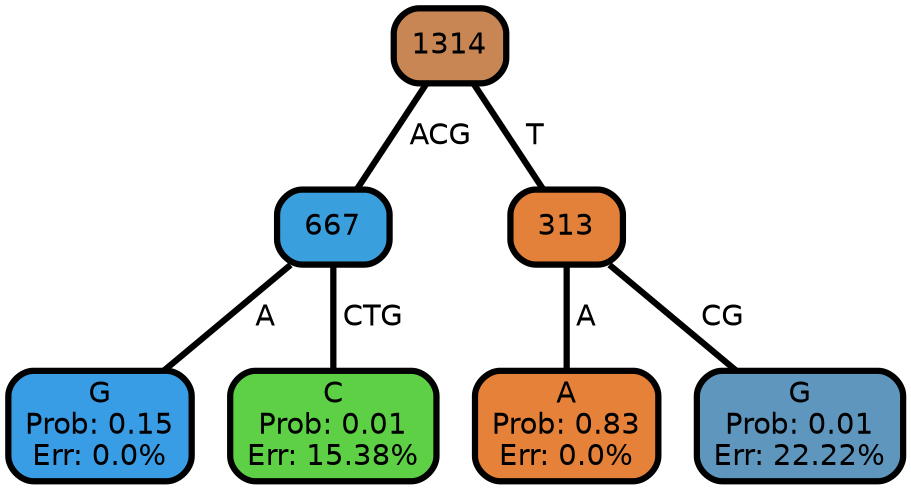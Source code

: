 graph Tree {
node [shape=box, style="filled, rounded", color="black",penwidth="3", fontname=helvetica] ;
graph [splines=straight, bgcolor=transparent, dpi=600] ;
edge [fontname=helvetica,color=black] ;
1 [label="1314", fillcolor="#c88654",fontcolor="black"] ;
2 [label="667", fillcolor="#3a9fdd",fontcolor="black"] ;
3 [label="G
Prob: 0.15
Err: 0.0%", fillcolor="#399de5",fontcolor="black"] ;
4 [label="C
Prob: 0.01
Err: 15.38%", fillcolor="#5ed046",fontcolor="black"] ;
5 [label="313", fillcolor="#e3813a",fontcolor="black"] ;
6 [label="A
Prob: 0.83
Err: 0.0%", fillcolor="#e58139",fontcolor="black"] ;
7 [label="G
Prob: 0.01
Err: 22.22%", fillcolor="#5f96be",fontcolor="black"] ;
1 -- 2 [label=" ACG ",fontcolor=black,penwidth=3] ;
1 -- 5 [label=" T ",fontcolor=black,penwidth=3] ;
2 -- 3 [label=" A ",fontcolor=black,penwidth=3] ;
2 -- 4 [label=" CTG ",fontcolor=black,penwidth=3] ;
5 -- 6 [label=" A ",fontcolor=black,penwidth=3] ;
5 -- 7 [label=" CG ",fontcolor=black,penwidth=3] ;
}